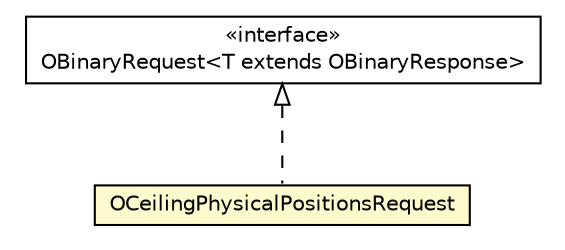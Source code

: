 #!/usr/local/bin/dot
#
# Class diagram 
# Generated by UMLGraph version R5_6-24-gf6e263 (http://www.umlgraph.org/)
#

digraph G {
	edge [fontname="Helvetica",fontsize=10,labelfontname="Helvetica",labelfontsize=10];
	node [fontname="Helvetica",fontsize=10,shape=plaintext];
	nodesep=0.25;
	ranksep=0.5;
	// com.orientechnologies.orient.client.remote.OBinaryRequest<T extends com.orientechnologies.orient.client.remote.OBinaryResponse>
	c1859477 [label=<<table title="com.orientechnologies.orient.client.remote.OBinaryRequest" border="0" cellborder="1" cellspacing="0" cellpadding="2" port="p" href="../OBinaryRequest.html">
		<tr><td><table border="0" cellspacing="0" cellpadding="1">
<tr><td align="center" balign="center"> &#171;interface&#187; </td></tr>
<tr><td align="center" balign="center"> OBinaryRequest&lt;T extends OBinaryResponse&gt; </td></tr>
		</table></td></tr>
		</table>>, URL="../OBinaryRequest.html", fontname="Helvetica", fontcolor="black", fontsize=10.0];
	// com.orientechnologies.orient.client.remote.message.OCeilingPhysicalPositionsRequest
	c1859575 [label=<<table title="com.orientechnologies.orient.client.remote.message.OCeilingPhysicalPositionsRequest" border="0" cellborder="1" cellspacing="0" cellpadding="2" port="p" bgcolor="lemonChiffon" href="./OCeilingPhysicalPositionsRequest.html">
		<tr><td><table border="0" cellspacing="0" cellpadding="1">
<tr><td align="center" balign="center"> OCeilingPhysicalPositionsRequest </td></tr>
		</table></td></tr>
		</table>>, URL="./OCeilingPhysicalPositionsRequest.html", fontname="Helvetica", fontcolor="black", fontsize=10.0];
	//com.orientechnologies.orient.client.remote.message.OCeilingPhysicalPositionsRequest implements com.orientechnologies.orient.client.remote.OBinaryRequest<T extends com.orientechnologies.orient.client.remote.OBinaryResponse>
	c1859477:p -> c1859575:p [dir=back,arrowtail=empty,style=dashed];
}

